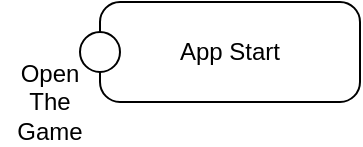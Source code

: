<mxfile version="24.2.5" type="github">
  <diagram name="Page-1" id="HltYXGP-Br1IU6SSIg8R">
    <mxGraphModel dx="803" dy="481" grid="1" gridSize="10" guides="1" tooltips="1" connect="1" arrows="1" fold="1" page="1" pageScale="1" pageWidth="827" pageHeight="1169" math="0" shadow="0">
      <root>
        <mxCell id="0" />
        <mxCell id="1" parent="0" />
        <mxCell id="fhgKb4wC__XJeYXfv6Rm-3" value="App Start" style="shape=umlState;rounded=1;verticalAlign=middle;align=center;absoluteArcSize=1;arcSize=10;umlStateConnection=connPointRefEntry;boundedLbl=1;whiteSpace=wrap;html=1;" vertex="1" parent="1">
          <mxGeometry x="250" y="40" width="140" height="50" as="geometry" />
        </mxCell>
        <mxCell id="fhgKb4wC__XJeYXfv6Rm-4" value="Open The Game" style="text;verticalAlign=middle;align=center;whiteSpace=wrap;html=1;" vertex="1" parent="fhgKb4wC__XJeYXfv6Rm-3">
          <mxGeometry x="-40" y="40" width="50" height="20" as="geometry" />
        </mxCell>
      </root>
    </mxGraphModel>
  </diagram>
</mxfile>
